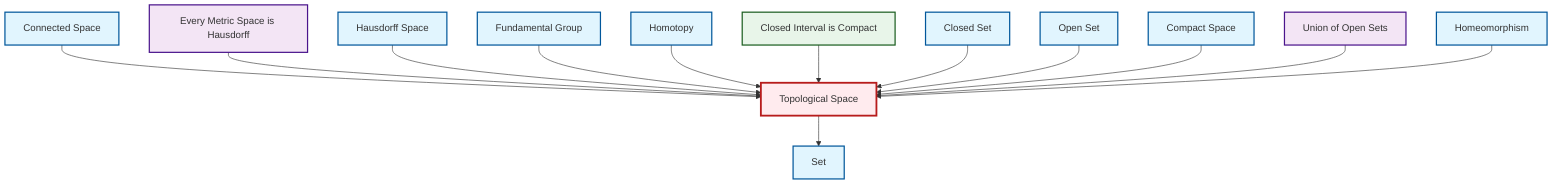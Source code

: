 graph TD
    classDef definition fill:#e1f5fe,stroke:#01579b,stroke-width:2px
    classDef theorem fill:#f3e5f5,stroke:#4a148c,stroke-width:2px
    classDef axiom fill:#fff3e0,stroke:#e65100,stroke-width:2px
    classDef example fill:#e8f5e9,stroke:#1b5e20,stroke-width:2px
    classDef current fill:#ffebee,stroke:#b71c1c,stroke-width:3px
    def-topological-space["Topological Space"]:::definition
    def-open-set["Open Set"]:::definition
    def-compact["Compact Space"]:::definition
    def-hausdorff["Hausdorff Space"]:::definition
    def-homeomorphism["Homeomorphism"]:::definition
    def-fundamental-group["Fundamental Group"]:::definition
    ex-closed-interval-compact["Closed Interval is Compact"]:::example
    thm-metric-hausdorff["Every Metric Space is Hausdorff"]:::theorem
    def-set["Set"]:::definition
    thm-union-open-sets["Union of Open Sets"]:::theorem
    def-connected["Connected Space"]:::definition
    def-closed-set["Closed Set"]:::definition
    def-homotopy["Homotopy"]:::definition
    def-connected --> def-topological-space
    thm-metric-hausdorff --> def-topological-space
    def-hausdorff --> def-topological-space
    def-fundamental-group --> def-topological-space
    def-homotopy --> def-topological-space
    ex-closed-interval-compact --> def-topological-space
    def-closed-set --> def-topological-space
    def-open-set --> def-topological-space
    def-compact --> def-topological-space
    def-topological-space --> def-set
    thm-union-open-sets --> def-topological-space
    def-homeomorphism --> def-topological-space
    class def-topological-space current